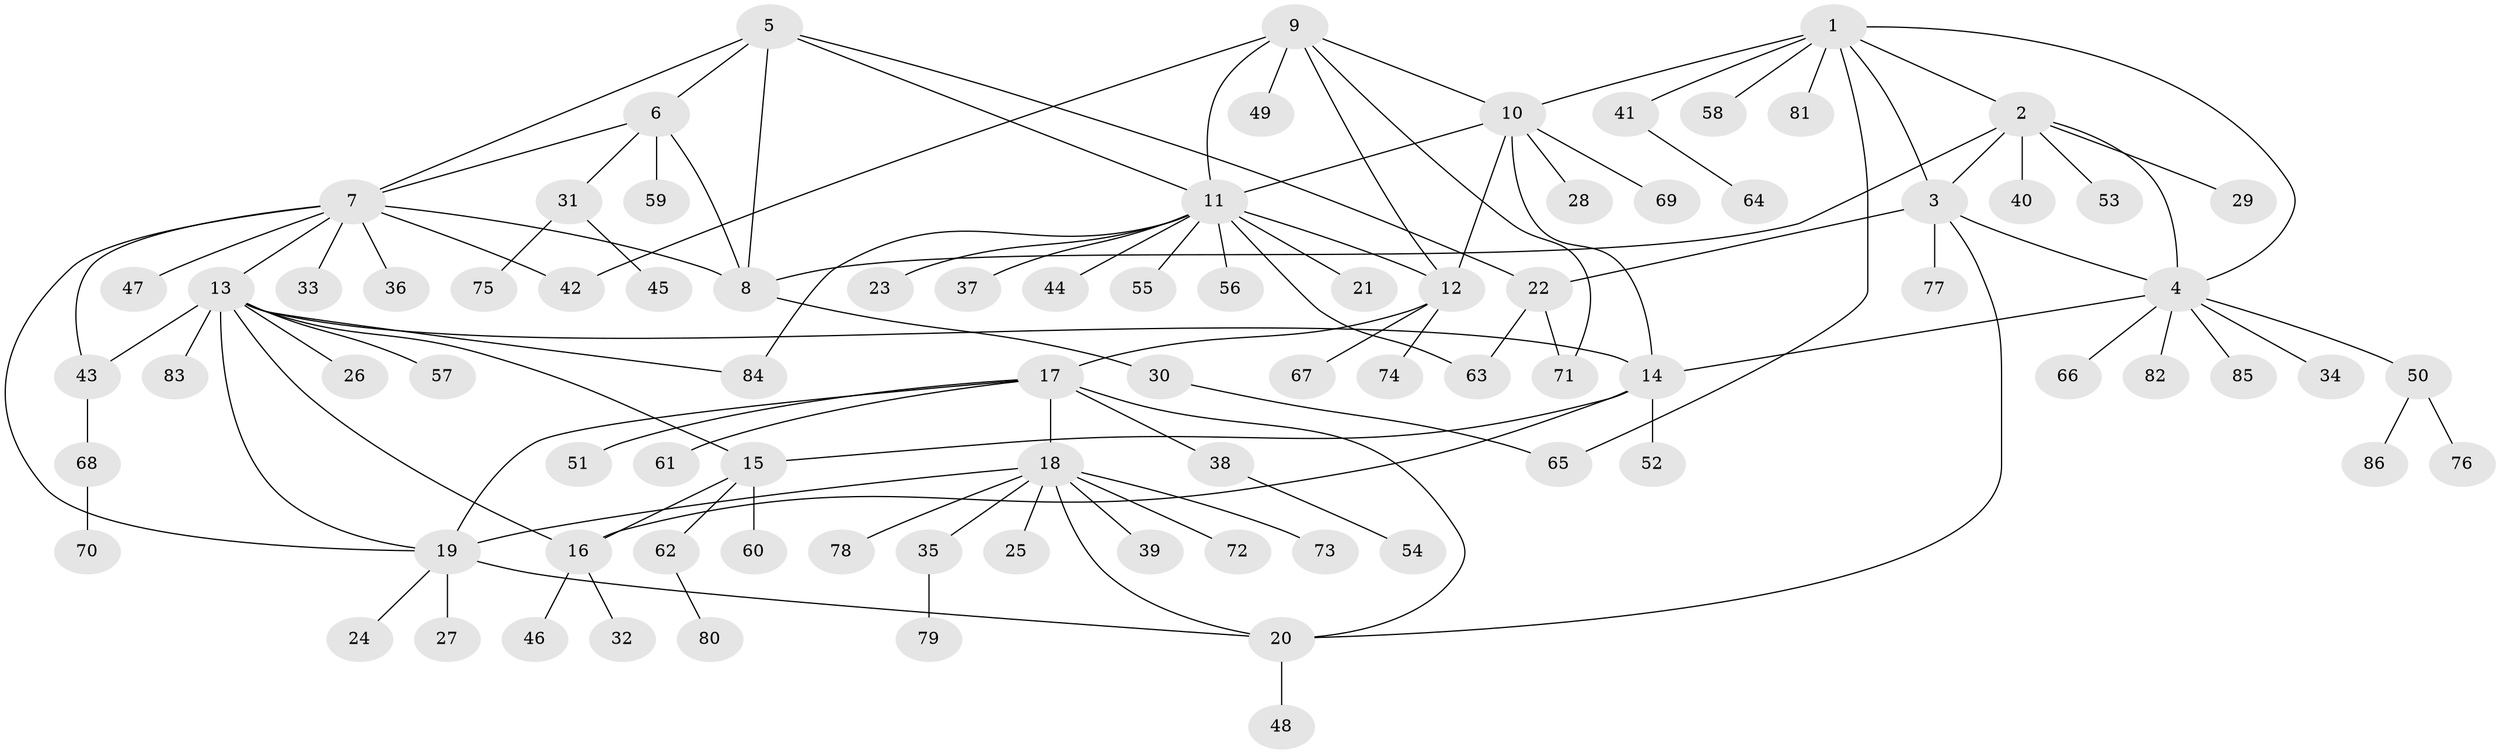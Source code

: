 // coarse degree distribution, {6: 0.06060606060606061, 5: 0.07575757575757576, 11: 0.015151515151515152, 8: 0.030303030303030304, 4: 0.06060606060606061, 15: 0.015151515151515152, 9: 0.015151515151515152, 1: 0.5909090909090909, 2: 0.12121212121212122, 3: 0.015151515151515152}
// Generated by graph-tools (version 1.1) at 2025/52/02/27/25 19:52:17]
// undirected, 86 vertices, 113 edges
graph export_dot {
graph [start="1"]
  node [color=gray90,style=filled];
  1;
  2;
  3;
  4;
  5;
  6;
  7;
  8;
  9;
  10;
  11;
  12;
  13;
  14;
  15;
  16;
  17;
  18;
  19;
  20;
  21;
  22;
  23;
  24;
  25;
  26;
  27;
  28;
  29;
  30;
  31;
  32;
  33;
  34;
  35;
  36;
  37;
  38;
  39;
  40;
  41;
  42;
  43;
  44;
  45;
  46;
  47;
  48;
  49;
  50;
  51;
  52;
  53;
  54;
  55;
  56;
  57;
  58;
  59;
  60;
  61;
  62;
  63;
  64;
  65;
  66;
  67;
  68;
  69;
  70;
  71;
  72;
  73;
  74;
  75;
  76;
  77;
  78;
  79;
  80;
  81;
  82;
  83;
  84;
  85;
  86;
  1 -- 2;
  1 -- 3;
  1 -- 4;
  1 -- 10;
  1 -- 41;
  1 -- 58;
  1 -- 65;
  1 -- 81;
  2 -- 3;
  2 -- 4;
  2 -- 8;
  2 -- 29;
  2 -- 40;
  2 -- 53;
  3 -- 4;
  3 -- 20;
  3 -- 22;
  3 -- 77;
  4 -- 14;
  4 -- 34;
  4 -- 50;
  4 -- 66;
  4 -- 82;
  4 -- 85;
  5 -- 6;
  5 -- 7;
  5 -- 8;
  5 -- 11;
  5 -- 22;
  6 -- 7;
  6 -- 8;
  6 -- 31;
  6 -- 59;
  7 -- 8;
  7 -- 13;
  7 -- 19;
  7 -- 33;
  7 -- 36;
  7 -- 42;
  7 -- 43;
  7 -- 47;
  8 -- 30;
  9 -- 10;
  9 -- 11;
  9 -- 12;
  9 -- 42;
  9 -- 49;
  9 -- 71;
  10 -- 11;
  10 -- 12;
  10 -- 14;
  10 -- 28;
  10 -- 69;
  11 -- 12;
  11 -- 21;
  11 -- 23;
  11 -- 37;
  11 -- 44;
  11 -- 55;
  11 -- 56;
  11 -- 63;
  11 -- 84;
  12 -- 17;
  12 -- 67;
  12 -- 74;
  13 -- 14;
  13 -- 15;
  13 -- 16;
  13 -- 19;
  13 -- 26;
  13 -- 43;
  13 -- 57;
  13 -- 83;
  13 -- 84;
  14 -- 15;
  14 -- 16;
  14 -- 52;
  15 -- 16;
  15 -- 60;
  15 -- 62;
  16 -- 32;
  16 -- 46;
  17 -- 18;
  17 -- 19;
  17 -- 20;
  17 -- 38;
  17 -- 51;
  17 -- 61;
  18 -- 19;
  18 -- 20;
  18 -- 25;
  18 -- 35;
  18 -- 39;
  18 -- 72;
  18 -- 73;
  18 -- 78;
  19 -- 20;
  19 -- 24;
  19 -- 27;
  20 -- 48;
  22 -- 63;
  22 -- 71;
  30 -- 65;
  31 -- 45;
  31 -- 75;
  35 -- 79;
  38 -- 54;
  41 -- 64;
  43 -- 68;
  50 -- 76;
  50 -- 86;
  62 -- 80;
  68 -- 70;
}
